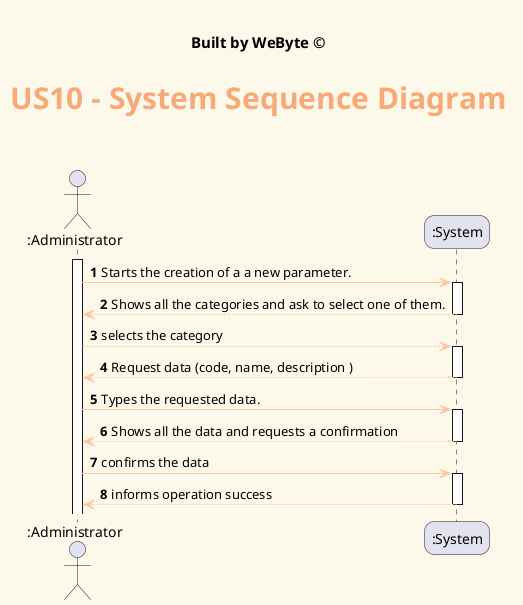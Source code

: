 @startuml
'https://plantuml.com/sequence-diagram
@startuml
' ======= layout =========
skinparam backgroundColor #fcf9ea
skinparam titleBorderRoundCorner 15
skinparam titleFontSize 30
skinparam classAttributeIconSize 0
skinparam titleFontName Arial Black
skinparam titleFontColor #f8a978
skinparam roundcorner 20
skinparam stereotypeCBackgroundColor ffc5a1
skinparam class {

ArrowColor ffc5a1
BorderColor White
BackgroundColor badfdb
}


' ======= title =========
center header


<font color=Black size=15><b>Built by WeByte ©</font>

endheader
title <b>US10 - System Sequence Diagram\n
autonumber

actor ":Administrator" as Administrator
participant ":System" as System

activate Administrator


Administrator -> System: Starts the creation of a a new parameter.

activate System
System --> Administrator : Shows all the categories and ask to select one of them.
deactivate System

 System <-- Administrator : selects the category
 activate System
Administrator <-- System: Request data (code, name, description )


deactivate System
System <- Administrator : Types the requested data.
activate System
Administrator <-- System :  Shows all the data and requests a confirmation
deactivate System

Administrator -> System : confirms the data

activate System
System --> Administrator : informs operation success
deactivate System
@enduml
Administrator <-- System: Request data (code, name, description )
